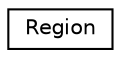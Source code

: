 digraph "Graphe hiérarchique des classes"
{
  edge [fontname="Helvetica",fontsize="10",labelfontname="Helvetica",labelfontsize="10"];
  node [fontname="Helvetica",fontsize="10",shape=record];
  rankdir="LR";
  Node1 [label="Region",height=0.2,width=0.4,color="black", fillcolor="white", style="filled",URL="$classRegion.html"];
}
